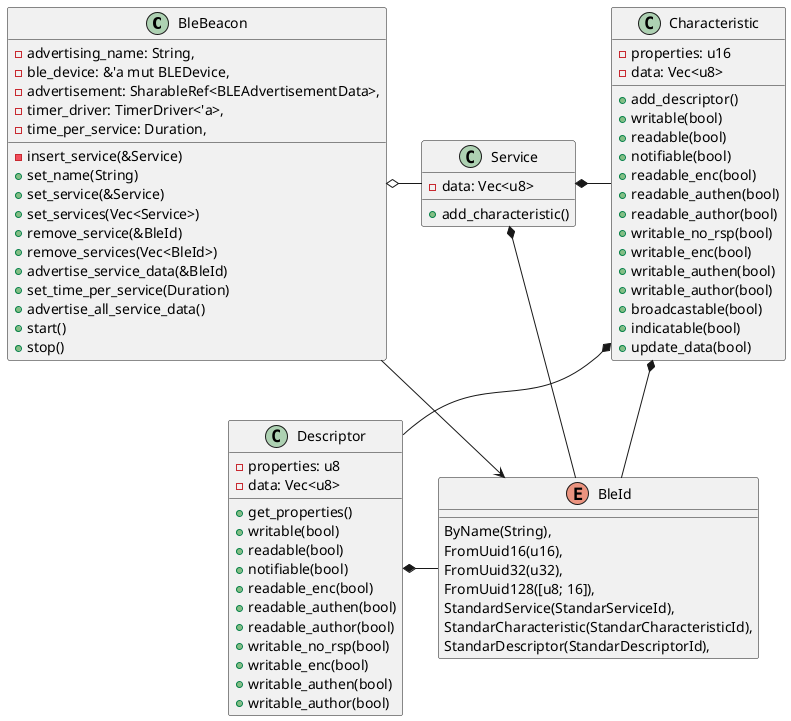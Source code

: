 @startuml Ble Beacon

class BleBeacon{
    - advertising_name: String,
    - ble_device: &'a mut BLEDevice,
    - advertisement: SharableRef<BLEAdvertisementData>,
    - timer_driver: TimerDriver<'a>,
    - time_per_service: Duration,
    - insert_service(&Service)
    + set_name(String)
    + set_service(&Service)
    + set_services(Vec<Service>)
    + remove_service(&BleId)
    + remove_services(Vec<BleId>)
    + advertise_service_data(&BleId)
    + set_time_per_service(Duration)
    + advertise_all_service_data()
    + start()
    + stop()
}

enum BleId {
    ByName(String),
    FromUuid16(u16),
    FromUuid32(u32),
    FromUuid128([u8; 16]),
    StandardService(StandarServiceId),
    StandarCharacteristic(StandarCharacteristicId),
    StandarDescriptor(StandarDescriptorId),
}

class Service {
    - data: Vec<u8>
    + add_characteristic()
    
} 

class Characteristic{
    - properties: u16
    - data: Vec<u8>
    + add_descriptor()
    + writable(bool)
    + readable(bool)
    + notifiable(bool)
    + readable_enc(bool)
    + readable_authen(bool)
    + readable_author(bool)
    + writable_no_rsp(bool)
    + writable_enc(bool)
    + writable_authen(bool)
    + writable_author(bool)
    + broadcastable(bool)
    + indicatable(bool)
    + update_data(bool)
}

class Descriptor{
    - properties: u8
    - data: Vec<u8>
    + get_properties()
    + writable(bool)
    + readable(bool)
    + notifiable(bool)
    + readable_enc(bool)
    + readable_authen(bool)
    + readable_author(bool)
    + writable_no_rsp(bool)
    + writable_enc(bool)
    + writable_authen(bool)
    + writable_author(bool)
}

BleBeacon -> BleId
BleBeacon o- Service
Service *- Characteristic
Service *-- BleId
Characteristic *- Descriptor
Characteristic *-- BleId
Descriptor *- BleId
@enduml